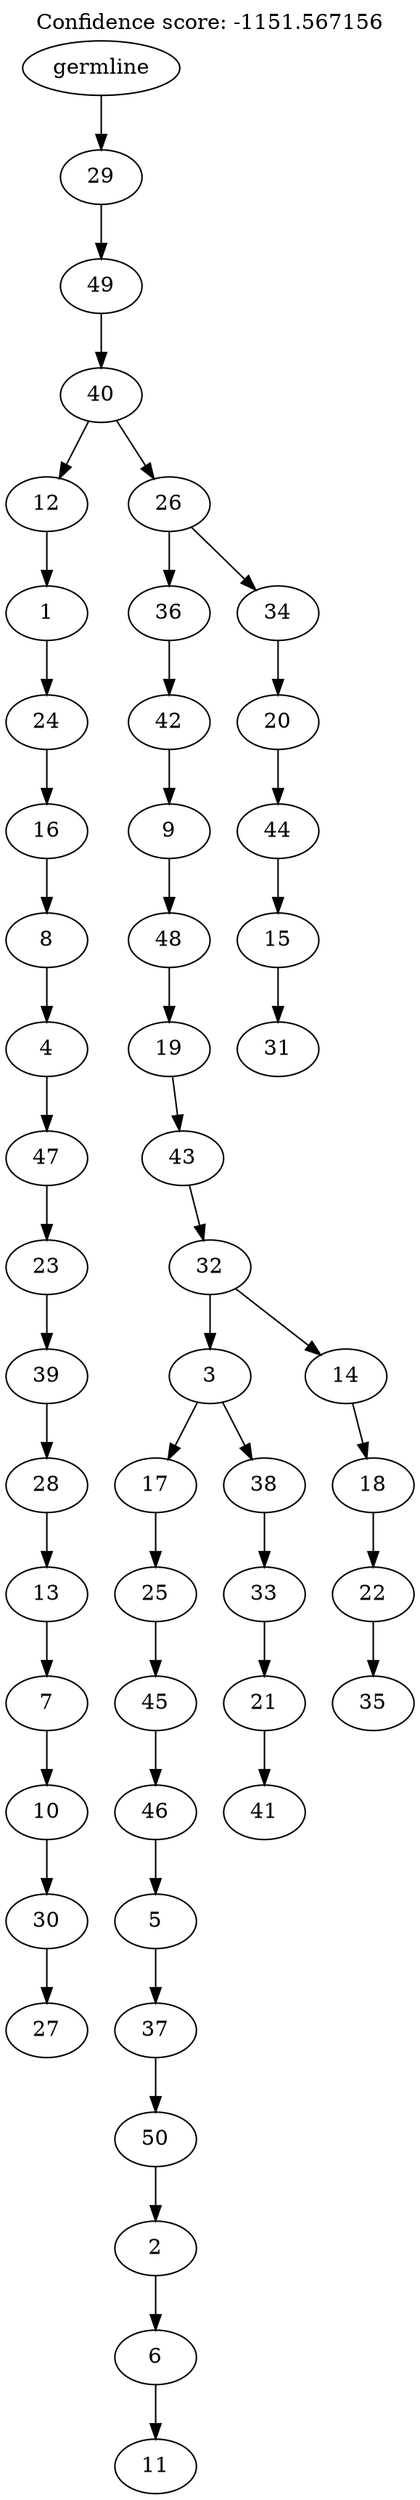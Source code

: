 digraph g {
	"49" -> "50";
	"50" [label="27"];
	"48" -> "49";
	"49" [label="30"];
	"47" -> "48";
	"48" [label="10"];
	"46" -> "47";
	"47" [label="7"];
	"45" -> "46";
	"46" [label="13"];
	"44" -> "45";
	"45" [label="28"];
	"43" -> "44";
	"44" [label="39"];
	"42" -> "43";
	"43" [label="23"];
	"41" -> "42";
	"42" [label="47"];
	"40" -> "41";
	"41" [label="4"];
	"39" -> "40";
	"40" [label="8"];
	"38" -> "39";
	"39" [label="16"];
	"37" -> "38";
	"38" [label="24"];
	"36" -> "37";
	"37" [label="1"];
	"34" -> "35";
	"35" [label="11"];
	"33" -> "34";
	"34" [label="6"];
	"32" -> "33";
	"33" [label="2"];
	"31" -> "32";
	"32" [label="50"];
	"30" -> "31";
	"31" [label="37"];
	"29" -> "30";
	"30" [label="5"];
	"28" -> "29";
	"29" [label="46"];
	"27" -> "28";
	"28" [label="45"];
	"26" -> "27";
	"27" [label="25"];
	"24" -> "25";
	"25" [label="41"];
	"23" -> "24";
	"24" [label="21"];
	"22" -> "23";
	"23" [label="33"];
	"21" -> "22";
	"22" [label="38"];
	"21" -> "26";
	"26" [label="17"];
	"19" -> "20";
	"20" [label="35"];
	"18" -> "19";
	"19" [label="22"];
	"17" -> "18";
	"18" [label="18"];
	"16" -> "17";
	"17" [label="14"];
	"16" -> "21";
	"21" [label="3"];
	"15" -> "16";
	"16" [label="32"];
	"14" -> "15";
	"15" [label="43"];
	"13" -> "14";
	"14" [label="19"];
	"12" -> "13";
	"13" [label="48"];
	"11" -> "12";
	"12" [label="9"];
	"10" -> "11";
	"11" [label="42"];
	"8" -> "9";
	"9" [label="31"];
	"7" -> "8";
	"8" [label="15"];
	"6" -> "7";
	"7" [label="44"];
	"5" -> "6";
	"6" [label="20"];
	"4" -> "5";
	"5" [label="34"];
	"4" -> "10";
	"10" [label="36"];
	"3" -> "4";
	"4" [label="26"];
	"3" -> "36";
	"36" [label="12"];
	"2" -> "3";
	"3" [label="40"];
	"1" -> "2";
	"2" [label="49"];
	"0" -> "1";
	"1" [label="29"];
	"0" [label="germline"];
	labelloc="t";
	label="Confidence score: -1151.567156";
}
